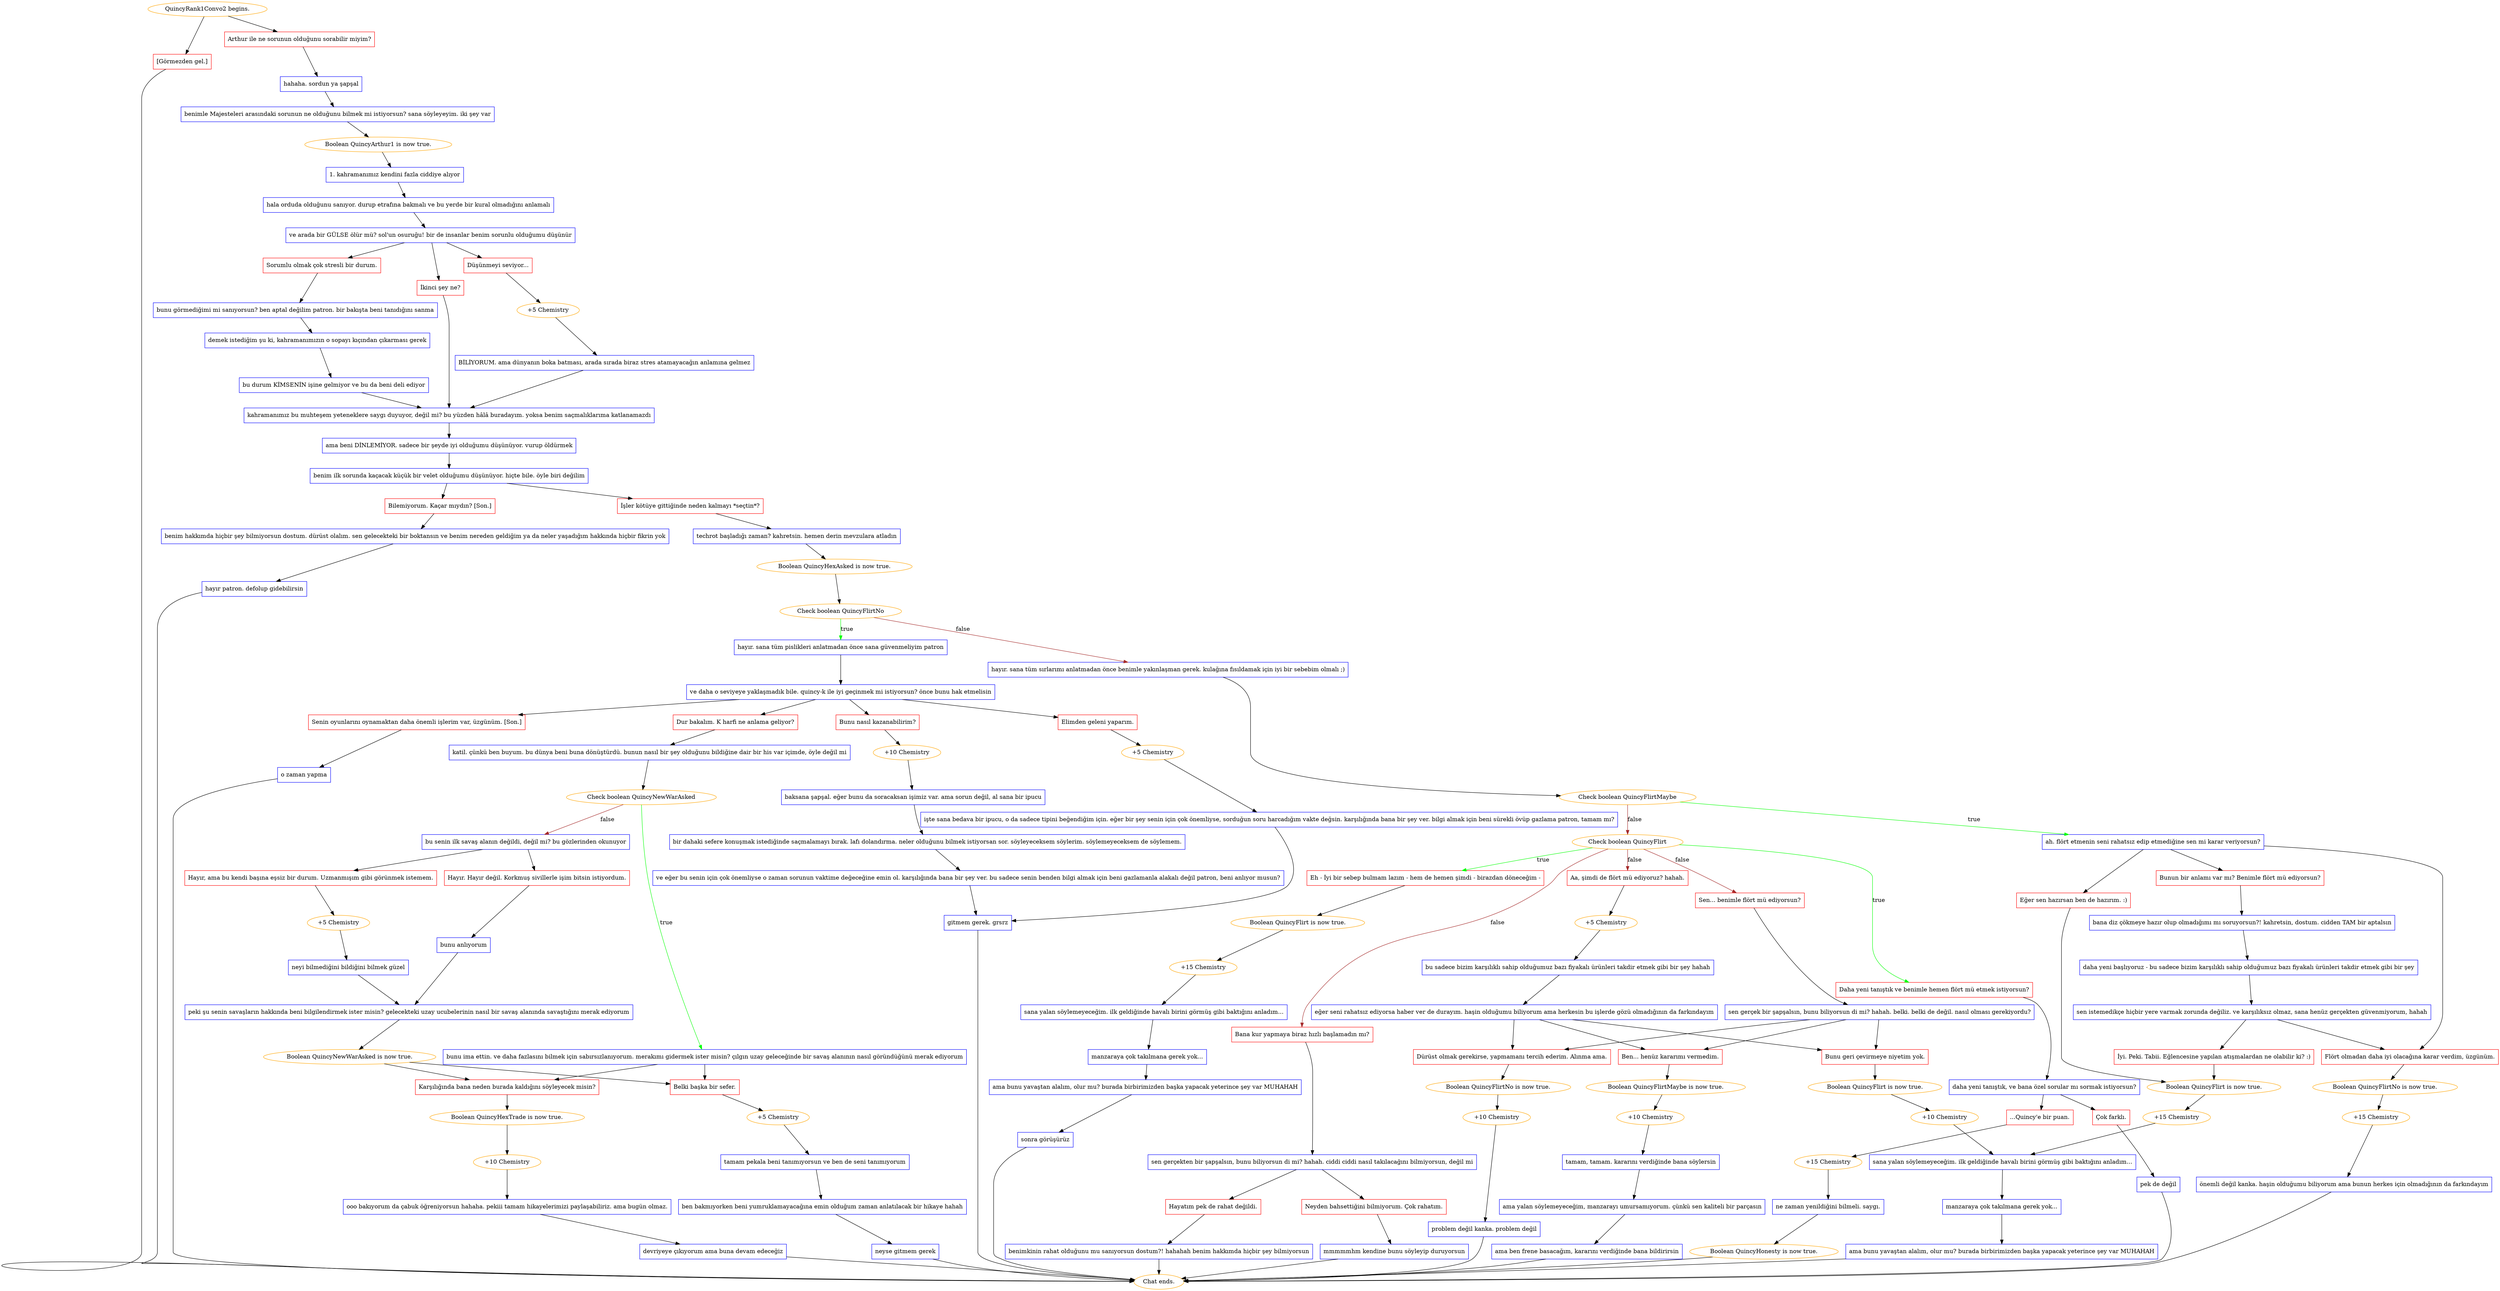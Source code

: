 digraph {
	"QuincyRank1Convo2 begins." [color=orange];
		"QuincyRank1Convo2 begins." -> j467909437;
		"QuincyRank1Convo2 begins." -> j1155504604;
	j467909437 [label="Arthur ile ne sorunun olduğunu sorabilir miyim?",shape=box,color=red];
		j467909437 -> j3161018150;
	j1155504604 [label="[Görmezden gel.]",shape=box,color=red];
		j1155504604 -> "Chat ends.";
	j3161018150 [label="hahaha. sordun ya şapşal",shape=box,color=blue];
		j3161018150 -> j600625452;
	"Chat ends." [color=orange];
	j600625452 [label="benimle Majesteleri arasındaki sorunun ne olduğunu bilmek mi istiyorsun? sana söyleyeyim. iki şey var",shape=box,color=blue];
		j600625452 -> j3752940828;
	j3752940828 [label="Boolean QuincyArthur1 is now true.",color=orange];
		j3752940828 -> j1972752375;
	j1972752375 [label="1. kahramanımız kendini fazla ciddiye alıyor",shape=box,color=blue];
		j1972752375 -> j650417012;
	j650417012 [label="hala orduda olduğunu sanıyor. durup etrafına bakmalı ve bu yerde bir kural olmadığını anlamalı",shape=box,color=blue];
		j650417012 -> j2180384417;
	j2180384417 [label="ve arada bir GÜLSE ölür mü? sol'un osuruğu! bir de insanlar benim sorunlu olduğumu düşünür",shape=box,color=blue];
		j2180384417 -> j2359975904;
		j2180384417 -> j2132686517;
		j2180384417 -> j3904505041;
	j2359975904 [label="Sorumlu olmak çok stresli bir durum.",shape=box,color=red];
		j2359975904 -> j94996184;
	j2132686517 [label="Düşünmeyi seviyor...",shape=box,color=red];
		j2132686517 -> j4257524370;
	j3904505041 [label="İkinci şey ne?",shape=box,color=red];
		j3904505041 -> j199822811;
	j94996184 [label="bunu görmediğimi mi sanıyorsun? ben aptal değilim patron. bir bakışta beni tanıdığını sanma",shape=box,color=blue];
		j94996184 -> j1160414956;
	j4257524370 [label="+5 Chemistry",color=orange];
		j4257524370 -> j1213876732;
	j199822811 [label="kahramanımız bu muhteşem yeteneklere saygı duyuyor, değil mi? bu yüzden hâlâ buradayım. yoksa benim saçmalıklarıma katlanamazdı",shape=box,color=blue];
		j199822811 -> j3893942034;
	j1160414956 [label="demek istediğim şu ki, kahramanımızın o sopayı kıçından çıkarması gerek",shape=box,color=blue];
		j1160414956 -> j3468244268;
	j1213876732 [label="BİLİYORUM. ama dünyanın boka batması, arada sırada biraz stres atamayacağın anlamına gelmez",shape=box,color=blue];
		j1213876732 -> j199822811;
	j3893942034 [label="ama beni DİNLEMİYOR. sadece bir şeyde iyi olduğumu düşünüyor. vurup öldürmek",shape=box,color=blue];
		j3893942034 -> j2860416175;
	j3468244268 [label="bu durum KİMSENİN işine gelmiyor ve bu da beni deli ediyor",shape=box,color=blue];
		j3468244268 -> j199822811;
	j2860416175 [label="benim ilk sorunda kaçacak küçük bir velet olduğumu düşünüyor. hiçte bile. öyle biri değilim",shape=box,color=blue];
		j2860416175 -> j470231144;
		j2860416175 -> j3024011344;
	j470231144 [label="İşler kötüye gittiğinde neden kalmayı *seçtin*?",shape=box,color=red];
		j470231144 -> j4220818823;
	j3024011344 [label="Bilemiyorum. Kaçar mıydın? [Son.]",shape=box,color=red];
		j3024011344 -> j3942483959;
	j4220818823 [label="techrot başladığı zaman? kahretsin. hemen derin mevzulara atladın",shape=box,color=blue];
		j4220818823 -> j1401596010;
	j3942483959 [label="benim hakkımda hiçbir şey bilmiyorsun dostum. dürüst olalım. sen gelecekteki bir boktansın ve benim nereden geldiğim ya da neler yaşadığım hakkında hiçbir fikrin yok",shape=box,color=blue];
		j3942483959 -> j4227873038;
	j1401596010 [label="Boolean QuincyHexAsked is now true.",color=orange];
		j1401596010 -> j2047830210;
	j4227873038 [label="hayır patron. defolup gidebilirsin",shape=box,color=blue];
		j4227873038 -> "Chat ends.";
	j2047830210 [label="Check boolean QuincyFlirtNo",color=orange];
		j2047830210 -> j2550823344 [label=true,color=green];
		j2047830210 -> j1764838084 [label=false,color=brown];
	j2550823344 [label="hayır. sana tüm pislikleri anlatmadan önce sana güvenmeliyim patron",shape=box,color=blue];
		j2550823344 -> j812034468;
	j1764838084 [label="hayır. sana tüm sırlarımı anlatmadan önce benimle yakınlaşman gerek. kulağına fısıldamak için iyi bir sebebim olmalı ;)",shape=box,color=blue];
		j1764838084 -> j312864714;
	j812034468 [label="ve daha o seviyeye yaklaşmadık bile. quincy-k ile iyi geçinmek mi istiyorsun? önce bunu hak etmelisin",shape=box,color=blue];
		j812034468 -> j849498288;
		j812034468 -> j3165715978;
		j812034468 -> j1356392454;
		j812034468 -> j3399703712;
	j312864714 [label="Check boolean QuincyFlirtMaybe",color=orange];
		j312864714 -> j3930726350 [label=true,color=green];
		j312864714 -> j1749849566 [label=false,color=brown];
	j849498288 [label="Elimden geleni yaparım.",shape=box,color=red];
		j849498288 -> j2735416117;
	j3165715978 [label="Bunu nasıl kazanabilirim?",shape=box,color=red];
		j3165715978 -> j1490978203;
	j1356392454 [label="Dur bakalım. K harfi ne anlama geliyor?",shape=box,color=red];
		j1356392454 -> j1346829416;
	j3399703712 [label="Senin oyunlarını oynamaktan daha önemli işlerim var, üzgünüm. [Son.]",shape=box,color=red];
		j3399703712 -> j2498975833;
	j3930726350 [label="ah. flört etmenin seni rahatsız edip etmediğine sen mi karar veriyorsun?",shape=box,color=blue];
		j3930726350 -> j1454025847;
		j3930726350 -> j3876779909;
		j3930726350 -> j3290507682;
	j1749849566 [label="Check boolean QuincyFlirt",color=orange];
		j1749849566 -> j3994824014 [label=true,color=green];
		j1749849566 -> j3941188318 [label=true,color=green];
		j1749849566 -> j26064101 [label=false,color=brown];
		j1749849566 -> j1914379066 [label=false,color=brown];
		j1749849566 -> j922244215 [label=false,color=brown];
	j2735416117 [label="+5 Chemistry",color=orange];
		j2735416117 -> j1595090733;
	j1490978203 [label="+10 Chemistry",color=orange];
		j1490978203 -> j108387143;
	j1346829416 [label="katil. çünkü ben buyum. bu dünya beni buna dönüştürdü. bunun nasıl bir şey olduğunu bildiğine dair bir his var içimde, öyle değil mi",shape=box,color=blue];
		j1346829416 -> j1301339131;
	j2498975833 [label="o zaman yapma",shape=box,color=blue];
		j2498975833 -> "Chat ends.";
	j1454025847 [label="Bunun bir anlamı var mı? Benimle flört mü ediyorsun?",shape=box,color=red];
		j1454025847 -> j4254690791;
	j3876779909 [label="Eğer sen hazırsan ben de hazırım. :)",shape=box,color=red];
		j3876779909 -> j994634177;
	j3290507682 [label="Flört olmadan daha iyi olacağına karar verdim, üzgünüm.",shape=box,color=red];
		j3290507682 -> j3461993763;
	j3994824014 [label="Eh - İyi bir sebep bulmam lazım - hem de hemen şimdi - birazdan döneceğim -",shape=box,color=red];
		j3994824014 -> j479094725;
	j3941188318 [label="Daha yeni tanıştık ve benimle hemen flört mü etmek istiyorsun?",shape=box,color=red];
		j3941188318 -> j3957309920;
	j26064101 [label="Bana kur yapmaya biraz hızlı başlamadın mı?",shape=box,color=red];
		j26064101 -> j3876220842;
	j1914379066 [label="Sen... benimle flört mü ediyorsun?",shape=box,color=red];
		j1914379066 -> j1251192623;
	j922244215 [label="Aa, şimdi de flört mü ediyoruz? hahah.",shape=box,color=red];
		j922244215 -> j3605578891;
	j1595090733 [label="işte sana bedava bir ipucu, o da sadece tipini beğendiğim için. eğer bir şey senin için çok önemliyse, sorduğun soru harcadığım vakte değsin. karşılığında bana bir şey ver. bilgi almak için beni sürekli övüp gazlama patron, tamam mı?",shape=box,color=blue];
		j1595090733 -> j646743113;
	j108387143 [label="baksana şapşal. eğer bunu da soracaksan işimiz var. ama sorun değil, al sana bir ipucu",shape=box,color=blue];
		j108387143 -> j270737147;
	j1301339131 [label="Check boolean QuincyNewWarAsked",color=orange];
		j1301339131 -> j209851823 [label=true,color=green];
		j1301339131 -> j834694145 [label=false,color=brown];
	j4254690791 [label="bana diz çökmeye hazır olup olmadığımı mı soruyorsun?! kahretsin, dostum. cidden TAM bir aptalsın",shape=box,color=blue];
		j4254690791 -> j3810024316;
	j994634177 [label="Boolean QuincyFlirt is now true.",color=orange];
		j994634177 -> j1096905922;
	j3461993763 [label="Boolean QuincyFlirtNo is now true.",color=orange];
		j3461993763 -> j2648455807;
	j479094725 [label="Boolean QuincyFlirt is now true.",color=orange];
		j479094725 -> j3891854129;
	j3957309920 [label="daha yeni tanıştık, ve bana özel sorular mı sormak istiyorsun?",shape=box,color=blue];
		j3957309920 -> j2677273239;
		j3957309920 -> j374831224;
	j3876220842 [label="sen gerçekten bir şapşalsın, bunu biliyorsun di mi? hahah. ciddi ciddi nasıl takılacağını bilmiyorsun, değil mi",shape=box,color=blue];
		j3876220842 -> j679434962;
		j3876220842 -> j2580072147;
	j1251192623 [label="sen gerçek bir şapşalsın, bunu biliyorsun di mi? hahah. belki. belki de değil. nasıl olması gerekiyordu?",shape=box,color=blue];
		j1251192623 -> j535690931;
		j1251192623 -> j2113125310;
		j1251192623 -> j1939933372;
	j3605578891 [label="+5 Chemistry",color=orange];
		j3605578891 -> j1078780266;
	j646743113 [label="gitmem gerek. grsrz",shape=box,color=blue];
		j646743113 -> "Chat ends.";
	j270737147 [label="bir dahaki sefere konuşmak istediğinde saçmalamayı bırak. lafı dolandırma. neler olduğunu bilmek istiyorsan sor. söyleyeceksem söylerim. söylemeyeceksem de söylemem.",shape=box,color=blue];
		j270737147 -> j2400479901;
	j209851823 [label="bunu ima ettin. ve daha fazlasını bilmek için sabırsızlanıyorum. merakımı gidermek ister misin? çılgın uzay geleceğinde bir savaş alanının nasıl göründüğünü merak ediyorum",shape=box,color=blue];
		j209851823 -> j1597102691;
		j209851823 -> j2968585750;
	j834694145 [label="bu senin ilk savaş alanın değildi, değil mi? bu gözlerinden okunuyor",shape=box,color=blue];
		j834694145 -> j1761593076;
		j834694145 -> j3369628736;
	j3810024316 [label="daha yeni başlıyoruz - bu sadece bizim karşılıklı sahip olduğumuz bazı fiyakalı ürünleri takdir etmek gibi bir şey",shape=box,color=blue];
		j3810024316 -> j3724738883;
	j1096905922 [label="+15 Chemistry",color=orange];
		j1096905922 -> j745489717;
	j2648455807 [label="+15 Chemistry",color=orange];
		j2648455807 -> j595664976;
	j3891854129 [label="+15 Chemistry",color=orange];
		j3891854129 -> j2712362999;
	j2677273239 [label="...Quincy'e bir puan.",shape=box,color=red];
		j2677273239 -> j3297900338;
	j374831224 [label="Çok farklı.",shape=box,color=red];
		j374831224 -> j2417336293;
	j679434962 [label="Hayatım pek de rahat değildi.",shape=box,color=red];
		j679434962 -> j1743597009;
	j2580072147 [label="Neyden bahsettiğini bilmiyorum. Çok rahatım.",shape=box,color=red];
		j2580072147 -> j3959324346;
	j535690931 [label="Bunu geri çevirmeye niyetim yok.",shape=box,color=red];
		j535690931 -> j3636753714;
	j2113125310 [label="Ben... henüz kararımı vermedim.",shape=box,color=red];
		j2113125310 -> j2318992250;
	j1939933372 [label="Dürüst olmak gerekirse, yapmamanı tercih ederim. Alınma ama.",shape=box,color=red];
		j1939933372 -> j3431397080;
	j1078780266 [label="bu sadece bizim karşılıklı sahip olduğumuz bazı fiyakalı ürünleri takdir etmek gibi bir şey hahah",shape=box,color=blue];
		j1078780266 -> j1034619192;
	j2400479901 [label="ve eğer bu senin için çok önemliyse o zaman sorunun vaktime değeceğine emin ol. karşılığında bana bir şey ver. bu sadece senin benden bilgi almak için beni gazlamanla alakalı değil patron, beni anlıyor musun?",shape=box,color=blue];
		j2400479901 -> j646743113;
	j1597102691 [label="Karşılığında bana neden burada kaldığını söyleyecek misin?",shape=box,color=red];
		j1597102691 -> j756646419;
	j2968585750 [label="Belki başka bir sefer.",shape=box,color=red];
		j2968585750 -> j210403993;
	j1761593076 [label="Hayır. Hayır değil. Korkmuş sivillerle işim bitsin istiyordum.",shape=box,color=red];
		j1761593076 -> j385561887;
	j3369628736 [label="Hayır, ama bu kendi başına eşsiz bir durum. Uzmanmışım gibi görünmek istemem.",shape=box,color=red];
		j3369628736 -> j4030488581;
	j3724738883 [label="sen istemedikçe hiçbir yere varmak zorunda değiliz. ve karşılıksız olmaz, sana henüz gerçekten güvenmiyorum, hahah",shape=box,color=blue];
		j3724738883 -> j2055810005;
		j3724738883 -> j3290507682;
	j745489717 [label="sana yalan söylemeyeceğim. ilk geldiğinde havalı birini görmüş gibi baktığını anladım...",shape=box,color=blue];
		j745489717 -> j4195354933;
	j595664976 [label="önemli değil kanka. haşin olduğumu biliyorum ama bunun herkes için olmadığının da farkındayım",shape=box,color=blue];
		j595664976 -> "Chat ends.";
	j2712362999 [label="sana yalan söylemeyeceğim. ilk geldiğinde havalı birini görmüş gibi baktığını anladım...",shape=box,color=blue];
		j2712362999 -> j3929737531;
	j3297900338 [label="+15 Chemistry",color=orange];
		j3297900338 -> j380869931;
	j2417336293 [label="pek de değil",shape=box,color=blue];
		j2417336293 -> "Chat ends.";
	j1743597009 [label="benimkinin rahat olduğunu mu sanıyorsun dostum?! hahahah benim hakkımda hiçbir şey bilmiyorsun",shape=box,color=blue];
		j1743597009 -> "Chat ends.";
	j3959324346 [label="mmmmmhm kendine bunu söyleyip duruyorsun",shape=box,color=blue];
		j3959324346 -> "Chat ends.";
	j3636753714 [label="Boolean QuincyFlirt is now true.",color=orange];
		j3636753714 -> j2248429001;
	j2318992250 [label="Boolean QuincyFlirtMaybe is now true.",color=orange];
		j2318992250 -> j597586192;
	j3431397080 [label="Boolean QuincyFlirtNo is now true.",color=orange];
		j3431397080 -> j2279093864;
	j1034619192 [label="eğer seni rahatsız ediyorsa haber ver de durayım. haşin olduğumu biliyorum ama herkesin bu işlerde gözü olmadığının da farkındayım",shape=box,color=blue];
		j1034619192 -> j535690931;
		j1034619192 -> j2113125310;
		j1034619192 -> j1939933372;
	j756646419 [label="Boolean QuincyHexTrade is now true.",color=orange];
		j756646419 -> j1730228729;
	j210403993 [label="+5 Chemistry",color=orange];
		j210403993 -> j4268933702;
	j385561887 [label="bunu anlıyorum",shape=box,color=blue];
		j385561887 -> j76063175;
	j4030488581 [label="+5 Chemistry",color=orange];
		j4030488581 -> j2739413297;
	j2055810005 [label="İyi. Peki. Tabii. Eğlencesine yapılan atışmalardan ne olabilir ki? :)",shape=box,color=red];
		j2055810005 -> j994634177;
	j4195354933 [label="manzaraya çok takılmana gerek yok...",shape=box,color=blue];
		j4195354933 -> j115759784;
	j3929737531 [label="manzaraya çok takılmana gerek yok...",shape=box,color=blue];
		j3929737531 -> j3700046488;
	j380869931 [label="ne zaman yenildiğini bilmeli. saygı.",shape=box,color=blue];
		j380869931 -> j4153838995;
	j2248429001 [label="+10 Chemistry",color=orange];
		j2248429001 -> j745489717;
	j597586192 [label="+10 Chemistry",color=orange];
		j597586192 -> j3169557584;
	j2279093864 [label="+10 Chemistry",color=orange];
		j2279093864 -> j3007771202;
	j1730228729 [label="+10 Chemistry",color=orange];
		j1730228729 -> j1831403194;
	j4268933702 [label="tamam pekala beni tanımıyorsun ve ben de seni tanımıyorum",shape=box,color=blue];
		j4268933702 -> j2247155805;
	j76063175 [label="peki şu senin savaşların hakkında beni bilgilendirmek ister misin? gelecekteki uzay ucubelerinin nasıl bir savaş alanında savaştığını merak ediyorum",shape=box,color=blue];
		j76063175 -> j661393063;
	j2739413297 [label="neyi bilmediğini bildiğini bilmek güzel",shape=box,color=blue];
		j2739413297 -> j76063175;
	j115759784 [label="ama bunu yavaştan alalım, olur mu? burada birbirimizden başka yapacak yeterince şey var MUHAHAH",shape=box,color=blue];
		j115759784 -> "Chat ends.";
	j3700046488 [label="ama bunu yavaştan alalım, olur mu? burada birbirimizden başka yapacak yeterince şey var MUHAHAH",shape=box,color=blue];
		j3700046488 -> j3315124914;
	j4153838995 [label="Boolean QuincyHonesty is now true.",color=orange];
		j4153838995 -> "Chat ends.";
	j3169557584 [label="tamam, tamam. kararını verdiğinde bana söylersin",shape=box,color=blue];
		j3169557584 -> j2827733738;
	j3007771202 [label="problem değil kanka. problem değil",shape=box,color=blue];
		j3007771202 -> "Chat ends.";
	j1831403194 [label="ooo bakıyorum da çabuk öğreniyorsun hahaha. pekiii tamam hikayelerimizi paylaşabiliriz. ama bugün olmaz.",shape=box,color=blue];
		j1831403194 -> j1855118585;
	j2247155805 [label="ben bakmıyorken beni yumruklamayacağına emin olduğum zaman anlatılacak bir hikaye hahah",shape=box,color=blue];
		j2247155805 -> j1253621599;
	j661393063 [label="Boolean QuincyNewWarAsked is now true.",color=orange];
		j661393063 -> j1597102691;
		j661393063 -> j2968585750;
	j3315124914 [label="sonra görüşürüz",shape=box,color=blue];
		j3315124914 -> "Chat ends.";
	j2827733738 [label="ama yalan söylemeyeceğim, manzarayı umursamıyorum. çünkü sen kaliteli bir parçasın",shape=box,color=blue];
		j2827733738 -> j484448373;
	j1855118585 [label="devriyeye çıkıyorum ama buna devam edeceğiz",shape=box,color=blue];
		j1855118585 -> "Chat ends.";
	j1253621599 [label="neyse gitmem gerek",shape=box,color=blue];
		j1253621599 -> "Chat ends.";
	j484448373 [label="ama ben frene basacağım, kararını verdiğinde bana bildirirsin",shape=box,color=blue];
		j484448373 -> "Chat ends.";
}